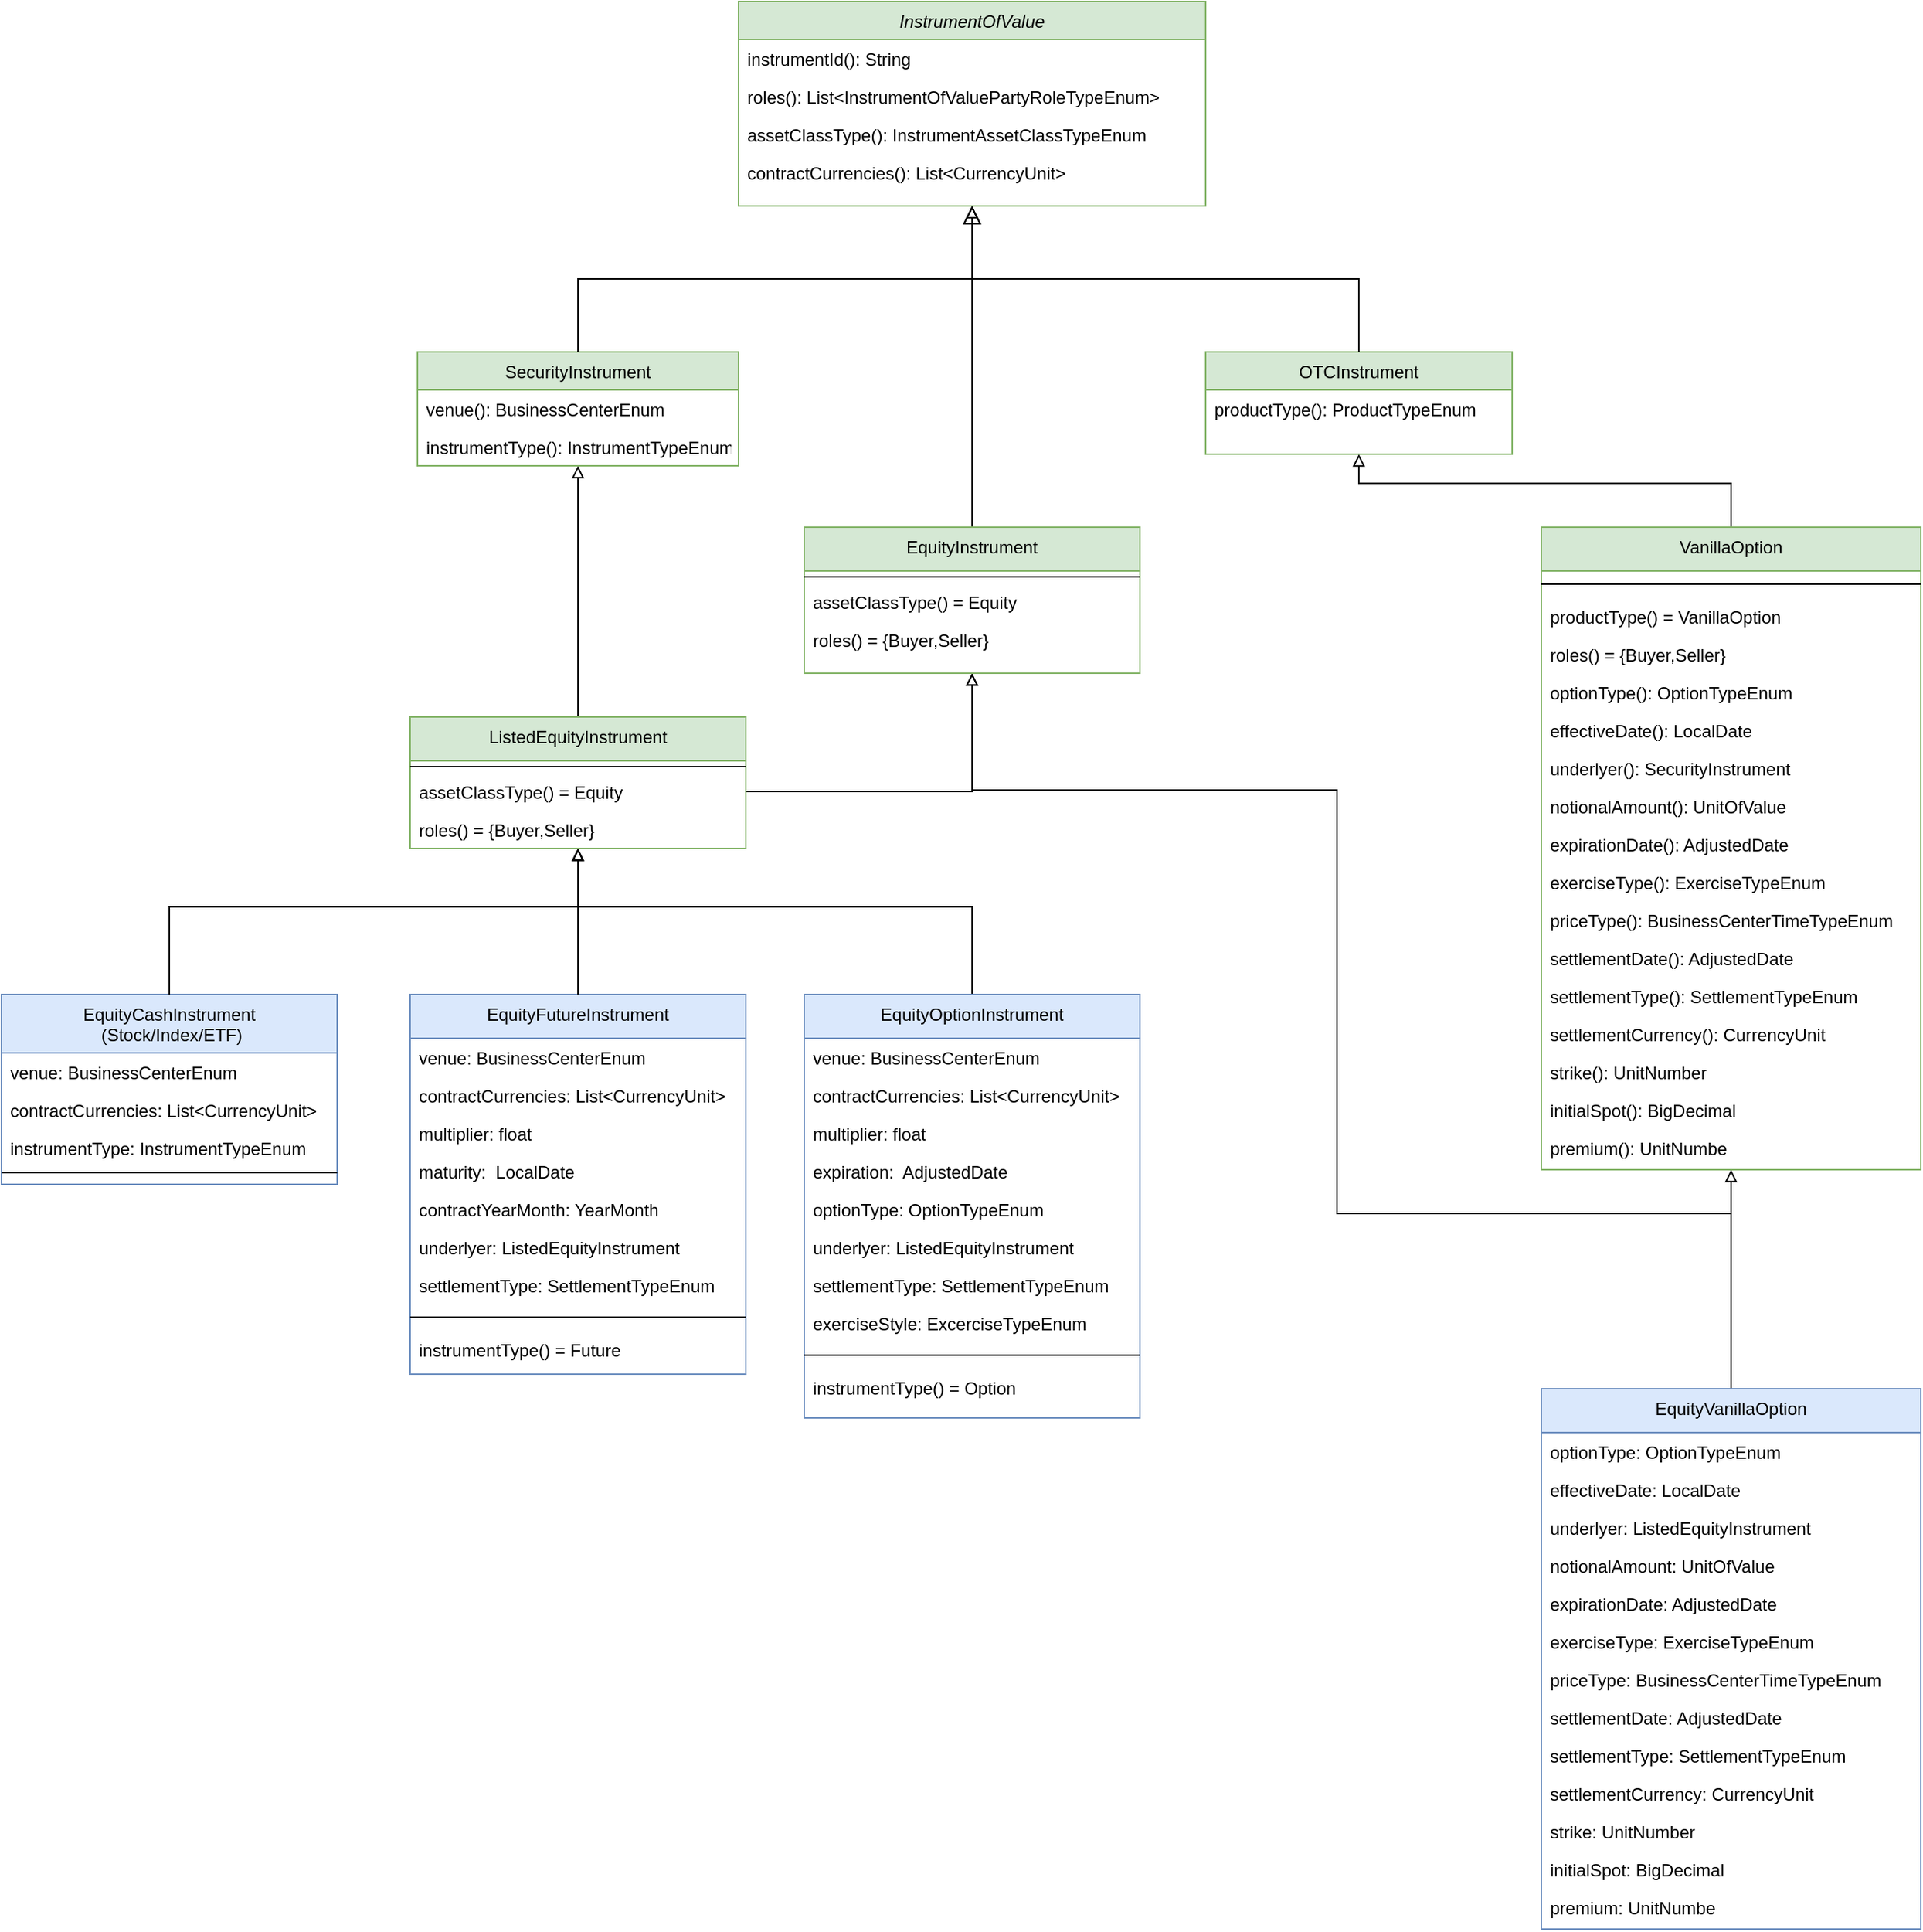 <mxfile version="15.8.2" type="github" pages="2">
  <diagram id="C5RBs43oDa-KdzZeNtuy" name="Instrument">
    <mxGraphModel dx="2013" dy="706" grid="1" gridSize="10" guides="1" tooltips="1" connect="1" arrows="1" fold="1" page="1" pageScale="1" pageWidth="827" pageHeight="1169" math="0" shadow="0">
      <root>
        <mxCell id="WIyWlLk6GJQsqaUBKTNV-0" />
        <mxCell id="WIyWlLk6GJQsqaUBKTNV-1" parent="WIyWlLk6GJQsqaUBKTNV-0" />
        <mxCell id="CF3aKrQkW5i8Ui00CiUc-56" style="edgeStyle=orthogonalEdgeStyle;rounded=0;orthogonalLoop=1;jettySize=auto;html=1;startArrow=block;startFill=0;endArrow=none;endFill=0;" parent="WIyWlLk6GJQsqaUBKTNV-1" source="zkfFHV4jXpPFQw0GAbJ--0" target="CF3aKrQkW5i8Ui00CiUc-49" edge="1">
          <mxGeometry relative="1" as="geometry" />
        </mxCell>
        <mxCell id="zkfFHV4jXpPFQw0GAbJ--0" value="InstrumentOfValue" style="swimlane;fontStyle=2;align=center;verticalAlign=top;childLayout=stackLayout;horizontal=1;startSize=26;horizontalStack=0;resizeParent=1;resizeLast=0;collapsible=1;marginBottom=0;rounded=0;shadow=0;strokeWidth=1;fillColor=#d5e8d4;strokeColor=#82b366;" parent="WIyWlLk6GJQsqaUBKTNV-1" vertex="1">
          <mxGeometry x="200" y="20" width="320" height="140" as="geometry">
            <mxRectangle x="230" y="140" width="160" height="26" as="alternateBounds" />
          </mxGeometry>
        </mxCell>
        <mxCell id="zkfFHV4jXpPFQw0GAbJ--1" value="instrumentId(): String" style="text;align=left;verticalAlign=top;spacingLeft=4;spacingRight=4;overflow=hidden;rotatable=0;points=[[0,0.5],[1,0.5]];portConstraint=eastwest;" parent="zkfFHV4jXpPFQw0GAbJ--0" vertex="1">
          <mxGeometry y="26" width="320" height="26" as="geometry" />
        </mxCell>
        <mxCell id="zkfFHV4jXpPFQw0GAbJ--5" value="roles(): List&lt;InstrumentOfValuePartyRoleTypeEnum&gt;" style="text;align=left;verticalAlign=top;spacingLeft=4;spacingRight=4;overflow=hidden;rotatable=0;points=[[0,0.5],[1,0.5]];portConstraint=eastwest;" parent="zkfFHV4jXpPFQw0GAbJ--0" vertex="1">
          <mxGeometry y="52" width="320" height="26" as="geometry" />
        </mxCell>
        <mxCell id="CF3aKrQkW5i8Ui00CiUc-0" value="assetClassType(): InstrumentAssetClassTypeEnum" style="text;align=left;verticalAlign=top;spacingLeft=4;spacingRight=4;overflow=hidden;rotatable=0;points=[[0,0.5],[1,0.5]];portConstraint=eastwest;" parent="zkfFHV4jXpPFQw0GAbJ--0" vertex="1">
          <mxGeometry y="78" width="320" height="26" as="geometry" />
        </mxCell>
        <mxCell id="CF3aKrQkW5i8Ui00CiUc-2" value="contractCurrencies(): List&lt;CurrencyUnit&gt;" style="text;align=left;verticalAlign=top;spacingLeft=4;spacingRight=4;overflow=hidden;rotatable=0;points=[[0,0.5],[1,0.5]];portConstraint=eastwest;" parent="zkfFHV4jXpPFQw0GAbJ--0" vertex="1">
          <mxGeometry y="104" width="320" height="28" as="geometry" />
        </mxCell>
        <mxCell id="CF3aKrQkW5i8Ui00CiUc-61" style="edgeStyle=orthogonalEdgeStyle;rounded=0;orthogonalLoop=1;jettySize=auto;html=1;startArrow=block;startFill=0;endArrow=none;endFill=0;" parent="WIyWlLk6GJQsqaUBKTNV-1" source="zkfFHV4jXpPFQw0GAbJ--6" target="CF3aKrQkW5i8Ui00CiUc-57" edge="1">
          <mxGeometry relative="1" as="geometry" />
        </mxCell>
        <mxCell id="zkfFHV4jXpPFQw0GAbJ--6" value="SecurityInstrument" style="swimlane;fontStyle=0;align=center;verticalAlign=top;childLayout=stackLayout;horizontal=1;startSize=26;horizontalStack=0;resizeParent=1;resizeLast=0;collapsible=1;marginBottom=0;rounded=0;shadow=0;strokeWidth=1;fillColor=#d5e8d4;strokeColor=#82b366;" parent="WIyWlLk6GJQsqaUBKTNV-1" vertex="1">
          <mxGeometry x="-20" y="260" width="220" height="78" as="geometry">
            <mxRectangle x="130" y="380" width="160" height="26" as="alternateBounds" />
          </mxGeometry>
        </mxCell>
        <mxCell id="zkfFHV4jXpPFQw0GAbJ--7" value="venue(): BusinessCenterEnum" style="text;align=left;verticalAlign=top;spacingLeft=4;spacingRight=4;overflow=hidden;rotatable=0;points=[[0,0.5],[1,0.5]];portConstraint=eastwest;" parent="zkfFHV4jXpPFQw0GAbJ--6" vertex="1">
          <mxGeometry y="26" width="220" height="26" as="geometry" />
        </mxCell>
        <mxCell id="CF3aKrQkW5i8Ui00CiUc-13" value="instrumentType(): InstrumentTypeEnum" style="text;align=left;verticalAlign=top;spacingLeft=4;spacingRight=4;overflow=hidden;rotatable=0;points=[[0,0.5],[1,0.5]];portConstraint=eastwest;" parent="zkfFHV4jXpPFQw0GAbJ--6" vertex="1">
          <mxGeometry y="52" width="220" height="26" as="geometry" />
        </mxCell>
        <mxCell id="zkfFHV4jXpPFQw0GAbJ--12" value="" style="endArrow=block;endSize=10;endFill=0;shadow=0;strokeWidth=1;rounded=0;edgeStyle=elbowEdgeStyle;elbow=vertical;" parent="WIyWlLk6GJQsqaUBKTNV-1" source="zkfFHV4jXpPFQw0GAbJ--6" target="zkfFHV4jXpPFQw0GAbJ--0" edge="1">
          <mxGeometry width="160" relative="1" as="geometry">
            <mxPoint x="200" y="203" as="sourcePoint" />
            <mxPoint x="200" y="203" as="targetPoint" />
          </mxGeometry>
        </mxCell>
        <mxCell id="CF3aKrQkW5i8Ui00CiUc-4" value="EquityCashInstrument&#xa; (Stock/Index/ETF)" style="swimlane;fontStyle=0;align=center;verticalAlign=top;childLayout=stackLayout;horizontal=1;startSize=40;horizontalStack=0;resizeParent=1;resizeLast=0;collapsible=1;marginBottom=0;rounded=0;shadow=0;strokeWidth=1;fillColor=#dae8fc;strokeColor=#6c8ebf;" parent="WIyWlLk6GJQsqaUBKTNV-1" vertex="1">
          <mxGeometry x="-305" y="700" width="230" height="130" as="geometry">
            <mxRectangle x="130" y="380" width="160" height="26" as="alternateBounds" />
          </mxGeometry>
        </mxCell>
        <mxCell id="CF3aKrQkW5i8Ui00CiUc-5" value="venue: BusinessCenterEnum" style="text;align=left;verticalAlign=top;spacingLeft=4;spacingRight=4;overflow=hidden;rotatable=0;points=[[0,0.5],[1,0.5]];portConstraint=eastwest;" parent="CF3aKrQkW5i8Ui00CiUc-4" vertex="1">
          <mxGeometry y="40" width="230" height="26" as="geometry" />
        </mxCell>
        <mxCell id="CF3aKrQkW5i8Ui00CiUc-19" value="contractCurrencies: List&lt;CurrencyUnit&gt;" style="text;align=left;verticalAlign=top;spacingLeft=4;spacingRight=4;overflow=hidden;rotatable=0;points=[[0,0.5],[1,0.5]];portConstraint=eastwest;" parent="CF3aKrQkW5i8Ui00CiUc-4" vertex="1">
          <mxGeometry y="66" width="230" height="26" as="geometry" />
        </mxCell>
        <mxCell id="CF3aKrQkW5i8Ui00CiUc-15" value="instrumentType: InstrumentTypeEnum" style="text;align=left;verticalAlign=top;spacingLeft=4;spacingRight=4;overflow=hidden;rotatable=0;points=[[0,0.5],[1,0.5]];portConstraint=eastwest;" parent="CF3aKrQkW5i8Ui00CiUc-4" vertex="1">
          <mxGeometry y="92" width="230" height="26" as="geometry" />
        </mxCell>
        <mxCell id="CF3aKrQkW5i8Ui00CiUc-6" value="" style="line;html=1;strokeWidth=1;align=left;verticalAlign=middle;spacingTop=-1;spacingLeft=3;spacingRight=3;rotatable=0;labelPosition=right;points=[];portConstraint=eastwest;" parent="CF3aKrQkW5i8Ui00CiUc-4" vertex="1">
          <mxGeometry y="118" width="230" height="8" as="geometry" />
        </mxCell>
        <mxCell id="CF3aKrQkW5i8Ui00CiUc-121" style="edgeStyle=orthogonalEdgeStyle;rounded=0;orthogonalLoop=1;jettySize=auto;html=1;startArrow=block;startFill=0;endArrow=none;endFill=0;" parent="WIyWlLk6GJQsqaUBKTNV-1" source="CF3aKrQkW5i8Ui00CiUc-7" target="CF3aKrQkW5i8Ui00CiUc-77" edge="1">
          <mxGeometry relative="1" as="geometry">
            <Array as="points">
              <mxPoint x="625" y="350" />
              <mxPoint x="880" y="350" />
            </Array>
          </mxGeometry>
        </mxCell>
        <mxCell id="CF3aKrQkW5i8Ui00CiUc-7" value="OTCInstrument" style="swimlane;fontStyle=0;align=center;verticalAlign=top;childLayout=stackLayout;horizontal=1;startSize=26;horizontalStack=0;resizeParent=1;resizeLast=0;collapsible=1;marginBottom=0;rounded=0;shadow=0;strokeWidth=1;fillColor=#d5e8d4;strokeColor=#82b366;" parent="WIyWlLk6GJQsqaUBKTNV-1" vertex="1">
          <mxGeometry x="520" y="260" width="210" height="70" as="geometry">
            <mxRectangle x="130" y="380" width="160" height="26" as="alternateBounds" />
          </mxGeometry>
        </mxCell>
        <mxCell id="CF3aKrQkW5i8Ui00CiUc-1" value="productType(): ProductTypeEnum" style="text;align=left;verticalAlign=top;spacingLeft=4;spacingRight=4;overflow=hidden;rotatable=0;points=[[0,0.5],[1,0.5]];portConstraint=eastwest;" parent="CF3aKrQkW5i8Ui00CiUc-7" vertex="1">
          <mxGeometry y="26" width="210" height="28" as="geometry" />
        </mxCell>
        <mxCell id="CF3aKrQkW5i8Ui00CiUc-10" value="" style="endArrow=block;endSize=10;endFill=0;shadow=0;strokeWidth=1;rounded=0;edgeStyle=elbowEdgeStyle;elbow=vertical;exitX=0.5;exitY=0;exitDx=0;exitDy=0;" parent="WIyWlLk6GJQsqaUBKTNV-1" source="CF3aKrQkW5i8Ui00CiUc-7" edge="1">
          <mxGeometry width="160" relative="1" as="geometry">
            <mxPoint x="490" y="270" as="sourcePoint" />
            <mxPoint x="360" y="160" as="targetPoint" />
          </mxGeometry>
        </mxCell>
        <mxCell id="CF3aKrQkW5i8Ui00CiUc-20" value="EquityFutureInstrument" style="swimlane;fontStyle=0;align=center;verticalAlign=top;childLayout=stackLayout;horizontal=1;startSize=30;horizontalStack=0;resizeParent=1;resizeLast=0;collapsible=1;marginBottom=0;rounded=0;shadow=0;strokeWidth=1;fillColor=#dae8fc;strokeColor=#6c8ebf;" parent="WIyWlLk6GJQsqaUBKTNV-1" vertex="1">
          <mxGeometry x="-25" y="700" width="230" height="260" as="geometry">
            <mxRectangle x="130" y="380" width="160" height="26" as="alternateBounds" />
          </mxGeometry>
        </mxCell>
        <mxCell id="CF3aKrQkW5i8Ui00CiUc-21" value="venue: BusinessCenterEnum" style="text;align=left;verticalAlign=top;spacingLeft=4;spacingRight=4;overflow=hidden;rotatable=0;points=[[0,0.5],[1,0.5]];portConstraint=eastwest;" parent="CF3aKrQkW5i8Ui00CiUc-20" vertex="1">
          <mxGeometry y="30" width="230" height="26" as="geometry" />
        </mxCell>
        <mxCell id="CF3aKrQkW5i8Ui00CiUc-22" value="contractCurrencies: List&lt;CurrencyUnit&gt;" style="text;align=left;verticalAlign=top;spacingLeft=4;spacingRight=4;overflow=hidden;rotatable=0;points=[[0,0.5],[1,0.5]];portConstraint=eastwest;" parent="CF3aKrQkW5i8Ui00CiUc-20" vertex="1">
          <mxGeometry y="56" width="230" height="26" as="geometry" />
        </mxCell>
        <mxCell id="CF3aKrQkW5i8Ui00CiUc-27" value="multiplier: float" style="text;align=left;verticalAlign=top;spacingLeft=4;spacingRight=4;overflow=hidden;rotatable=0;points=[[0,0.5],[1,0.5]];portConstraint=eastwest;" parent="CF3aKrQkW5i8Ui00CiUc-20" vertex="1">
          <mxGeometry y="82" width="230" height="26" as="geometry" />
        </mxCell>
        <mxCell id="CF3aKrQkW5i8Ui00CiUc-28" value="maturity:  LocalDate" style="text;align=left;verticalAlign=top;spacingLeft=4;spacingRight=4;overflow=hidden;rotatable=0;points=[[0,0.5],[1,0.5]];portConstraint=eastwest;" parent="CF3aKrQkW5i8Ui00CiUc-20" vertex="1">
          <mxGeometry y="108" width="230" height="26" as="geometry" />
        </mxCell>
        <mxCell id="CF3aKrQkW5i8Ui00CiUc-29" value="contractYearMonth: YearMonth" style="text;align=left;verticalAlign=top;spacingLeft=4;spacingRight=4;overflow=hidden;rotatable=0;points=[[0,0.5],[1,0.5]];portConstraint=eastwest;" parent="CF3aKrQkW5i8Ui00CiUc-20" vertex="1">
          <mxGeometry y="134" width="230" height="26" as="geometry" />
        </mxCell>
        <mxCell id="CF3aKrQkW5i8Ui00CiUc-30" value="underlyer: ListedEquityInstrument" style="text;align=left;verticalAlign=top;spacingLeft=4;spacingRight=4;overflow=hidden;rotatable=0;points=[[0,0.5],[1,0.5]];portConstraint=eastwest;" parent="CF3aKrQkW5i8Ui00CiUc-20" vertex="1">
          <mxGeometry y="160" width="230" height="26" as="geometry" />
        </mxCell>
        <mxCell id="CF3aKrQkW5i8Ui00CiUc-31" value="settlementType: SettlementTypeEnum" style="text;align=left;verticalAlign=top;spacingLeft=4;spacingRight=4;overflow=hidden;rotatable=0;points=[[0,0.5],[1,0.5]];portConstraint=eastwest;" parent="CF3aKrQkW5i8Ui00CiUc-20" vertex="1">
          <mxGeometry y="186" width="230" height="26" as="geometry" />
        </mxCell>
        <mxCell id="CF3aKrQkW5i8Ui00CiUc-24" value="" style="line;html=1;strokeWidth=1;align=left;verticalAlign=middle;spacingTop=-1;spacingLeft=3;spacingRight=3;rotatable=0;labelPosition=right;points=[];portConstraint=eastwest;" parent="CF3aKrQkW5i8Ui00CiUc-20" vertex="1">
          <mxGeometry y="212" width="230" height="18" as="geometry" />
        </mxCell>
        <mxCell id="CF3aKrQkW5i8Ui00CiUc-23" value="instrumentType() = Future" style="text;align=left;verticalAlign=top;spacingLeft=4;spacingRight=4;overflow=hidden;rotatable=0;points=[[0,0.5],[1,0.5]];portConstraint=eastwest;" parent="CF3aKrQkW5i8Ui00CiUc-20" vertex="1">
          <mxGeometry y="230" width="230" height="26" as="geometry" />
        </mxCell>
        <mxCell id="CF3aKrQkW5i8Ui00CiUc-62" style="edgeStyle=orthogonalEdgeStyle;rounded=0;orthogonalLoop=1;jettySize=auto;html=1;entryX=1;entryY=0.5;entryDx=0;entryDy=0;startArrow=block;startFill=0;endArrow=none;endFill=0;exitX=0.5;exitY=1;exitDx=0;exitDy=0;" parent="WIyWlLk6GJQsqaUBKTNV-1" source="CF3aKrQkW5i8Ui00CiUc-49" target="CF3aKrQkW5i8Ui00CiUc-59" edge="1">
          <mxGeometry relative="1" as="geometry">
            <mxPoint x="240" y="425" as="sourcePoint" />
            <Array as="points">
              <mxPoint x="360" y="561" />
            </Array>
          </mxGeometry>
        </mxCell>
        <mxCell id="CF3aKrQkW5i8Ui00CiUc-119" style="edgeStyle=orthogonalEdgeStyle;rounded=0;orthogonalLoop=1;jettySize=auto;html=1;entryX=0.5;entryY=0;entryDx=0;entryDy=0;startArrow=block;startFill=0;endArrow=none;endFill=0;" parent="WIyWlLk6GJQsqaUBKTNV-1" source="CF3aKrQkW5i8Ui00CiUc-49" target="CF3aKrQkW5i8Ui00CiUc-102" edge="1">
          <mxGeometry relative="1" as="geometry">
            <Array as="points">
              <mxPoint x="360" y="560" />
              <mxPoint x="610" y="560" />
              <mxPoint x="610" y="850" />
              <mxPoint x="880" y="850" />
            </Array>
          </mxGeometry>
        </mxCell>
        <mxCell id="CF3aKrQkW5i8Ui00CiUc-49" value="EquityInstrument" style="swimlane;fontStyle=0;align=center;verticalAlign=top;childLayout=stackLayout;horizontal=1;startSize=30;horizontalStack=0;resizeParent=1;resizeLast=0;collapsible=1;marginBottom=0;rounded=0;shadow=0;strokeWidth=1;fillColor=#d5e8d4;strokeColor=#82b366;" parent="WIyWlLk6GJQsqaUBKTNV-1" vertex="1">
          <mxGeometry x="245" y="380" width="230" height="100" as="geometry">
            <mxRectangle x="130" y="380" width="160" height="26" as="alternateBounds" />
          </mxGeometry>
        </mxCell>
        <mxCell id="CF3aKrQkW5i8Ui00CiUc-53" value="" style="line;html=1;strokeWidth=1;align=left;verticalAlign=middle;spacingTop=-1;spacingLeft=3;spacingRight=3;rotatable=0;labelPosition=right;points=[];portConstraint=eastwest;" parent="CF3aKrQkW5i8Ui00CiUc-49" vertex="1">
          <mxGeometry y="30" width="230" height="8" as="geometry" />
        </mxCell>
        <mxCell id="CF3aKrQkW5i8Ui00CiUc-54" value="assetClassType() = Equity" style="text;align=left;verticalAlign=top;spacingLeft=4;spacingRight=4;overflow=hidden;rotatable=0;points=[[0,0.5],[1,0.5]];portConstraint=eastwest;" parent="CF3aKrQkW5i8Ui00CiUc-49" vertex="1">
          <mxGeometry y="38" width="230" height="26" as="geometry" />
        </mxCell>
        <mxCell id="CF3aKrQkW5i8Ui00CiUc-55" value="roles() = {Buyer,Seller}" style="text;align=left;verticalAlign=top;spacingLeft=4;spacingRight=4;overflow=hidden;rotatable=0;points=[[0,0.5],[1,0.5]];portConstraint=eastwest;" parent="CF3aKrQkW5i8Ui00CiUc-49" vertex="1">
          <mxGeometry y="64" width="230" height="26" as="geometry" />
        </mxCell>
        <mxCell id="CF3aKrQkW5i8Ui00CiUc-73" style="edgeStyle=orthogonalEdgeStyle;rounded=0;orthogonalLoop=1;jettySize=auto;html=1;entryX=0.5;entryY=0;entryDx=0;entryDy=0;startArrow=block;startFill=0;endArrow=none;endFill=0;" parent="WIyWlLk6GJQsqaUBKTNV-1" source="CF3aKrQkW5i8Ui00CiUc-57" target="CF3aKrQkW5i8Ui00CiUc-4" edge="1">
          <mxGeometry relative="1" as="geometry">
            <Array as="points">
              <mxPoint x="90" y="640" />
              <mxPoint x="-190" y="640" />
            </Array>
          </mxGeometry>
        </mxCell>
        <mxCell id="CF3aKrQkW5i8Ui00CiUc-74" style="edgeStyle=orthogonalEdgeStyle;rounded=0;orthogonalLoop=1;jettySize=auto;html=1;startArrow=block;startFill=0;endArrow=none;endFill=0;" parent="WIyWlLk6GJQsqaUBKTNV-1" source="CF3aKrQkW5i8Ui00CiUc-57" target="CF3aKrQkW5i8Ui00CiUc-20" edge="1">
          <mxGeometry relative="1" as="geometry" />
        </mxCell>
        <mxCell id="CF3aKrQkW5i8Ui00CiUc-75" style="edgeStyle=orthogonalEdgeStyle;rounded=0;orthogonalLoop=1;jettySize=auto;html=1;startArrow=block;startFill=0;endArrow=none;endFill=0;" parent="WIyWlLk6GJQsqaUBKTNV-1" source="CF3aKrQkW5i8Ui00CiUc-57" target="CF3aKrQkW5i8Ui00CiUc-63" edge="1">
          <mxGeometry relative="1" as="geometry">
            <Array as="points">
              <mxPoint x="90" y="640" />
              <mxPoint x="360" y="640" />
            </Array>
          </mxGeometry>
        </mxCell>
        <mxCell id="CF3aKrQkW5i8Ui00CiUc-57" value="ListedEquityInstrument" style="swimlane;fontStyle=0;align=center;verticalAlign=top;childLayout=stackLayout;horizontal=1;startSize=30;horizontalStack=0;resizeParent=1;resizeLast=0;collapsible=1;marginBottom=0;rounded=0;shadow=0;strokeWidth=1;fillColor=#d5e8d4;strokeColor=#82b366;" parent="WIyWlLk6GJQsqaUBKTNV-1" vertex="1">
          <mxGeometry x="-25" y="510" width="230" height="90" as="geometry">
            <mxRectangle x="130" y="380" width="160" height="26" as="alternateBounds" />
          </mxGeometry>
        </mxCell>
        <mxCell id="CF3aKrQkW5i8Ui00CiUc-58" value="" style="line;html=1;strokeWidth=1;align=left;verticalAlign=middle;spacingTop=-1;spacingLeft=3;spacingRight=3;rotatable=0;labelPosition=right;points=[];portConstraint=eastwest;" parent="CF3aKrQkW5i8Ui00CiUc-57" vertex="1">
          <mxGeometry y="30" width="230" height="8" as="geometry" />
        </mxCell>
        <mxCell id="CF3aKrQkW5i8Ui00CiUc-59" value="assetClassType() = Equity" style="text;align=left;verticalAlign=top;spacingLeft=4;spacingRight=4;overflow=hidden;rotatable=0;points=[[0,0.5],[1,0.5]];portConstraint=eastwest;" parent="CF3aKrQkW5i8Ui00CiUc-57" vertex="1">
          <mxGeometry y="38" width="230" height="26" as="geometry" />
        </mxCell>
        <mxCell id="CF3aKrQkW5i8Ui00CiUc-60" value="roles() = {Buyer,Seller}" style="text;align=left;verticalAlign=top;spacingLeft=4;spacingRight=4;overflow=hidden;rotatable=0;points=[[0,0.5],[1,0.5]];portConstraint=eastwest;" parent="CF3aKrQkW5i8Ui00CiUc-57" vertex="1">
          <mxGeometry y="64" width="230" height="26" as="geometry" />
        </mxCell>
        <mxCell id="CF3aKrQkW5i8Ui00CiUc-63" value="EquityOptionInstrument" style="swimlane;fontStyle=0;align=center;verticalAlign=top;childLayout=stackLayout;horizontal=1;startSize=30;horizontalStack=0;resizeParent=1;resizeLast=0;collapsible=1;marginBottom=0;rounded=0;shadow=0;strokeWidth=1;fillColor=#dae8fc;strokeColor=#6c8ebf;" parent="WIyWlLk6GJQsqaUBKTNV-1" vertex="1">
          <mxGeometry x="245" y="700" width="230" height="290" as="geometry">
            <mxRectangle x="130" y="380" width="160" height="26" as="alternateBounds" />
          </mxGeometry>
        </mxCell>
        <mxCell id="CF3aKrQkW5i8Ui00CiUc-64" value="venue: BusinessCenterEnum" style="text;align=left;verticalAlign=top;spacingLeft=4;spacingRight=4;overflow=hidden;rotatable=0;points=[[0,0.5],[1,0.5]];portConstraint=eastwest;" parent="CF3aKrQkW5i8Ui00CiUc-63" vertex="1">
          <mxGeometry y="30" width="230" height="26" as="geometry" />
        </mxCell>
        <mxCell id="CF3aKrQkW5i8Ui00CiUc-65" value="contractCurrencies: List&lt;CurrencyUnit&gt;" style="text;align=left;verticalAlign=top;spacingLeft=4;spacingRight=4;overflow=hidden;rotatable=0;points=[[0,0.5],[1,0.5]];portConstraint=eastwest;" parent="CF3aKrQkW5i8Ui00CiUc-63" vertex="1">
          <mxGeometry y="56" width="230" height="26" as="geometry" />
        </mxCell>
        <mxCell id="CF3aKrQkW5i8Ui00CiUc-66" value="multiplier: float" style="text;align=left;verticalAlign=top;spacingLeft=4;spacingRight=4;overflow=hidden;rotatable=0;points=[[0,0.5],[1,0.5]];portConstraint=eastwest;" parent="CF3aKrQkW5i8Ui00CiUc-63" vertex="1">
          <mxGeometry y="82" width="230" height="26" as="geometry" />
        </mxCell>
        <mxCell id="CF3aKrQkW5i8Ui00CiUc-67" value="expiration:  AdjustedDate" style="text;align=left;verticalAlign=top;spacingLeft=4;spacingRight=4;overflow=hidden;rotatable=0;points=[[0,0.5],[1,0.5]];portConstraint=eastwest;" parent="CF3aKrQkW5i8Ui00CiUc-63" vertex="1">
          <mxGeometry y="108" width="230" height="26" as="geometry" />
        </mxCell>
        <mxCell id="CF3aKrQkW5i8Ui00CiUc-68" value="optionType: OptionTypeEnum" style="text;align=left;verticalAlign=top;spacingLeft=4;spacingRight=4;overflow=hidden;rotatable=0;points=[[0,0.5],[1,0.5]];portConstraint=eastwest;" parent="CF3aKrQkW5i8Ui00CiUc-63" vertex="1">
          <mxGeometry y="134" width="230" height="26" as="geometry" />
        </mxCell>
        <mxCell id="CF3aKrQkW5i8Ui00CiUc-69" value="underlyer: ListedEquityInstrument" style="text;align=left;verticalAlign=top;spacingLeft=4;spacingRight=4;overflow=hidden;rotatable=0;points=[[0,0.5],[1,0.5]];portConstraint=eastwest;" parent="CF3aKrQkW5i8Ui00CiUc-63" vertex="1">
          <mxGeometry y="160" width="230" height="26" as="geometry" />
        </mxCell>
        <mxCell id="CF3aKrQkW5i8Ui00CiUc-70" value="settlementType: SettlementTypeEnum" style="text;align=left;verticalAlign=top;spacingLeft=4;spacingRight=4;overflow=hidden;rotatable=0;points=[[0,0.5],[1,0.5]];portConstraint=eastwest;" parent="CF3aKrQkW5i8Ui00CiUc-63" vertex="1">
          <mxGeometry y="186" width="230" height="26" as="geometry" />
        </mxCell>
        <mxCell id="CF3aKrQkW5i8Ui00CiUc-76" value="exerciseStyle: ExcerciseTypeEnum" style="text;align=left;verticalAlign=top;spacingLeft=4;spacingRight=4;overflow=hidden;rotatable=0;points=[[0,0.5],[1,0.5]];portConstraint=eastwest;" parent="CF3aKrQkW5i8Ui00CiUc-63" vertex="1">
          <mxGeometry y="212" width="230" height="26" as="geometry" />
        </mxCell>
        <mxCell id="CF3aKrQkW5i8Ui00CiUc-71" value="" style="line;html=1;strokeWidth=1;align=left;verticalAlign=middle;spacingTop=-1;spacingLeft=3;spacingRight=3;rotatable=0;labelPosition=right;points=[];portConstraint=eastwest;" parent="CF3aKrQkW5i8Ui00CiUc-63" vertex="1">
          <mxGeometry y="238" width="230" height="18" as="geometry" />
        </mxCell>
        <mxCell id="CF3aKrQkW5i8Ui00CiUc-72" value="instrumentType() = Option" style="text;align=left;verticalAlign=top;spacingLeft=4;spacingRight=4;overflow=hidden;rotatable=0;points=[[0,0.5],[1,0.5]];portConstraint=eastwest;" parent="CF3aKrQkW5i8Ui00CiUc-63" vertex="1">
          <mxGeometry y="256" width="230" height="26" as="geometry" />
        </mxCell>
        <mxCell id="CF3aKrQkW5i8Ui00CiUc-120" style="edgeStyle=orthogonalEdgeStyle;rounded=0;orthogonalLoop=1;jettySize=auto;html=1;startArrow=block;startFill=0;endArrow=none;endFill=0;entryX=0.5;entryY=0;entryDx=0;entryDy=0;" parent="WIyWlLk6GJQsqaUBKTNV-1" source="CF3aKrQkW5i8Ui00CiUc-77" target="CF3aKrQkW5i8Ui00CiUc-102" edge="1">
          <mxGeometry relative="1" as="geometry">
            <mxPoint x="880" y="920" as="targetPoint" />
          </mxGeometry>
        </mxCell>
        <mxCell id="CF3aKrQkW5i8Ui00CiUc-77" value="VanillaOption" style="swimlane;fontStyle=0;align=center;verticalAlign=top;childLayout=stackLayout;horizontal=1;startSize=30;horizontalStack=0;resizeParent=1;resizeLast=0;collapsible=1;marginBottom=0;rounded=0;shadow=0;strokeWidth=1;fillColor=#d5e8d4;strokeColor=#82b366;" parent="WIyWlLk6GJQsqaUBKTNV-1" vertex="1">
          <mxGeometry x="750" y="380" width="260" height="440" as="geometry">
            <mxRectangle x="130" y="380" width="160" height="26" as="alternateBounds" />
          </mxGeometry>
        </mxCell>
        <mxCell id="CF3aKrQkW5i8Ui00CiUc-86" value="" style="line;html=1;strokeWidth=1;align=left;verticalAlign=middle;spacingTop=-1;spacingLeft=3;spacingRight=3;rotatable=0;labelPosition=right;points=[];portConstraint=eastwest;" parent="CF3aKrQkW5i8Ui00CiUc-77" vertex="1">
          <mxGeometry y="30" width="260" height="18" as="geometry" />
        </mxCell>
        <mxCell id="CF3aKrQkW5i8Ui00CiUc-87" value="productType() = VanillaOption" style="text;align=left;verticalAlign=top;spacingLeft=4;spacingRight=4;overflow=hidden;rotatable=0;points=[[0,0.5],[1,0.5]];portConstraint=eastwest;" parent="CF3aKrQkW5i8Ui00CiUc-77" vertex="1">
          <mxGeometry y="48" width="260" height="26" as="geometry" />
        </mxCell>
        <mxCell id="CF3aKrQkW5i8Ui00CiUc-88" value="roles() = {Buyer,Seller}" style="text;align=left;verticalAlign=top;spacingLeft=4;spacingRight=4;overflow=hidden;rotatable=0;points=[[0,0.5],[1,0.5]];portConstraint=eastwest;" parent="CF3aKrQkW5i8Ui00CiUc-77" vertex="1">
          <mxGeometry y="74" width="260" height="26" as="geometry" />
        </mxCell>
        <mxCell id="CF3aKrQkW5i8Ui00CiUc-90" value="optionType(): OptionTypeEnum" style="text;align=left;verticalAlign=top;spacingLeft=4;spacingRight=4;overflow=hidden;rotatable=0;points=[[0,0.5],[1,0.5]];portConstraint=eastwest;" parent="CF3aKrQkW5i8Ui00CiUc-77" vertex="1">
          <mxGeometry y="100" width="260" height="26" as="geometry" />
        </mxCell>
        <mxCell id="CF3aKrQkW5i8Ui00CiUc-89" value="effectiveDate(): LocalDate" style="text;align=left;verticalAlign=top;spacingLeft=4;spacingRight=4;overflow=hidden;rotatable=0;points=[[0,0.5],[1,0.5]];portConstraint=eastwest;" parent="CF3aKrQkW5i8Ui00CiUc-77" vertex="1">
          <mxGeometry y="126" width="260" height="26" as="geometry" />
        </mxCell>
        <mxCell id="CF3aKrQkW5i8Ui00CiUc-91" value="underlyer(): SecurityInstrument" style="text;align=left;verticalAlign=top;spacingLeft=4;spacingRight=4;overflow=hidden;rotatable=0;points=[[0,0.5],[1,0.5]];portConstraint=eastwest;" parent="CF3aKrQkW5i8Ui00CiUc-77" vertex="1">
          <mxGeometry y="152" width="260" height="26" as="geometry" />
        </mxCell>
        <mxCell id="CF3aKrQkW5i8Ui00CiUc-92" value="notionalAmount(): UnitOfValue" style="text;align=left;verticalAlign=top;spacingLeft=4;spacingRight=4;overflow=hidden;rotatable=0;points=[[0,0.5],[1,0.5]];portConstraint=eastwest;" parent="CF3aKrQkW5i8Ui00CiUc-77" vertex="1">
          <mxGeometry y="178" width="260" height="26" as="geometry" />
        </mxCell>
        <mxCell id="CF3aKrQkW5i8Ui00CiUc-93" value="expirationDate(): AdjustedDate" style="text;align=left;verticalAlign=top;spacingLeft=4;spacingRight=4;overflow=hidden;rotatable=0;points=[[0,0.5],[1,0.5]];portConstraint=eastwest;" parent="CF3aKrQkW5i8Ui00CiUc-77" vertex="1">
          <mxGeometry y="204" width="260" height="26" as="geometry" />
        </mxCell>
        <mxCell id="CF3aKrQkW5i8Ui00CiUc-94" value="exerciseType(): ExerciseTypeEnum" style="text;align=left;verticalAlign=top;spacingLeft=4;spacingRight=4;overflow=hidden;rotatable=0;points=[[0,0.5],[1,0.5]];portConstraint=eastwest;" parent="CF3aKrQkW5i8Ui00CiUc-77" vertex="1">
          <mxGeometry y="230" width="260" height="26" as="geometry" />
        </mxCell>
        <mxCell id="CF3aKrQkW5i8Ui00CiUc-95" value="priceType(): BusinessCenterTimeTypeEnum" style="text;align=left;verticalAlign=top;spacingLeft=4;spacingRight=4;overflow=hidden;rotatable=0;points=[[0,0.5],[1,0.5]];portConstraint=eastwest;" parent="CF3aKrQkW5i8Ui00CiUc-77" vertex="1">
          <mxGeometry y="256" width="260" height="26" as="geometry" />
        </mxCell>
        <mxCell id="CF3aKrQkW5i8Ui00CiUc-96" value="settlementDate(): AdjustedDate&#xa;" style="text;align=left;verticalAlign=top;spacingLeft=4;spacingRight=4;overflow=hidden;rotatable=0;points=[[0,0.5],[1,0.5]];portConstraint=eastwest;" parent="CF3aKrQkW5i8Ui00CiUc-77" vertex="1">
          <mxGeometry y="282" width="260" height="26" as="geometry" />
        </mxCell>
        <mxCell id="CF3aKrQkW5i8Ui00CiUc-97" value="settlementType(): SettlementTypeEnum" style="text;align=left;verticalAlign=top;spacingLeft=4;spacingRight=4;overflow=hidden;rotatable=0;points=[[0,0.5],[1,0.5]];portConstraint=eastwest;" parent="CF3aKrQkW5i8Ui00CiUc-77" vertex="1">
          <mxGeometry y="308" width="260" height="26" as="geometry" />
        </mxCell>
        <mxCell id="CF3aKrQkW5i8Ui00CiUc-98" value="settlementCurrency(): CurrencyUnit" style="text;align=left;verticalAlign=top;spacingLeft=4;spacingRight=4;overflow=hidden;rotatable=0;points=[[0,0.5],[1,0.5]];portConstraint=eastwest;" parent="CF3aKrQkW5i8Ui00CiUc-77" vertex="1">
          <mxGeometry y="334" width="260" height="26" as="geometry" />
        </mxCell>
        <mxCell id="CF3aKrQkW5i8Ui00CiUc-99" value="strike(): UnitNumber" style="text;align=left;verticalAlign=top;spacingLeft=4;spacingRight=4;overflow=hidden;rotatable=0;points=[[0,0.5],[1,0.5]];portConstraint=eastwest;" parent="CF3aKrQkW5i8Ui00CiUc-77" vertex="1">
          <mxGeometry y="360" width="260" height="26" as="geometry" />
        </mxCell>
        <mxCell id="CF3aKrQkW5i8Ui00CiUc-100" value="initialSpot(): BigDecimal" style="text;align=left;verticalAlign=top;spacingLeft=4;spacingRight=4;overflow=hidden;rotatable=0;points=[[0,0.5],[1,0.5]];portConstraint=eastwest;" parent="CF3aKrQkW5i8Ui00CiUc-77" vertex="1">
          <mxGeometry y="386" width="260" height="26" as="geometry" />
        </mxCell>
        <mxCell id="CF3aKrQkW5i8Ui00CiUc-101" value="premium(): UnitNumbe" style="text;align=left;verticalAlign=top;spacingLeft=4;spacingRight=4;overflow=hidden;rotatable=0;points=[[0,0.5],[1,0.5]];portConstraint=eastwest;" parent="CF3aKrQkW5i8Ui00CiUc-77" vertex="1">
          <mxGeometry y="412" width="260" height="26" as="geometry" />
        </mxCell>
        <mxCell id="CF3aKrQkW5i8Ui00CiUc-102" value="EquityVanillaOption" style="swimlane;fontStyle=0;align=center;verticalAlign=top;childLayout=stackLayout;horizontal=1;startSize=30;horizontalStack=0;resizeParent=1;resizeLast=0;collapsible=1;marginBottom=0;rounded=0;shadow=0;strokeWidth=1;fillColor=#dae8fc;strokeColor=#6c8ebf;" parent="WIyWlLk6GJQsqaUBKTNV-1" vertex="1">
          <mxGeometry x="750" y="970" width="260" height="370" as="geometry">
            <mxRectangle x="130" y="380" width="160" height="26" as="alternateBounds" />
          </mxGeometry>
        </mxCell>
        <mxCell id="CF3aKrQkW5i8Ui00CiUc-106" value="optionType: OptionTypeEnum" style="text;align=left;verticalAlign=top;spacingLeft=4;spacingRight=4;overflow=hidden;rotatable=0;points=[[0,0.5],[1,0.5]];portConstraint=eastwest;" parent="CF3aKrQkW5i8Ui00CiUc-102" vertex="1">
          <mxGeometry y="30" width="260" height="26" as="geometry" />
        </mxCell>
        <mxCell id="CF3aKrQkW5i8Ui00CiUc-107" value="effectiveDate: LocalDate" style="text;align=left;verticalAlign=top;spacingLeft=4;spacingRight=4;overflow=hidden;rotatable=0;points=[[0,0.5],[1,0.5]];portConstraint=eastwest;" parent="CF3aKrQkW5i8Ui00CiUc-102" vertex="1">
          <mxGeometry y="56" width="260" height="26" as="geometry" />
        </mxCell>
        <mxCell id="CF3aKrQkW5i8Ui00CiUc-108" value="underlyer: ListedEquityInstrument" style="text;align=left;verticalAlign=top;spacingLeft=4;spacingRight=4;overflow=hidden;rotatable=0;points=[[0,0.5],[1,0.5]];portConstraint=eastwest;" parent="CF3aKrQkW5i8Ui00CiUc-102" vertex="1">
          <mxGeometry y="82" width="260" height="26" as="geometry" />
        </mxCell>
        <mxCell id="CF3aKrQkW5i8Ui00CiUc-109" value="notionalAmount: UnitOfValue" style="text;align=left;verticalAlign=top;spacingLeft=4;spacingRight=4;overflow=hidden;rotatable=0;points=[[0,0.5],[1,0.5]];portConstraint=eastwest;" parent="CF3aKrQkW5i8Ui00CiUc-102" vertex="1">
          <mxGeometry y="108" width="260" height="26" as="geometry" />
        </mxCell>
        <mxCell id="CF3aKrQkW5i8Ui00CiUc-110" value="expirationDate: AdjustedDate" style="text;align=left;verticalAlign=top;spacingLeft=4;spacingRight=4;overflow=hidden;rotatable=0;points=[[0,0.5],[1,0.5]];portConstraint=eastwest;" parent="CF3aKrQkW5i8Ui00CiUc-102" vertex="1">
          <mxGeometry y="134" width="260" height="26" as="geometry" />
        </mxCell>
        <mxCell id="CF3aKrQkW5i8Ui00CiUc-111" value="exerciseType: ExerciseTypeEnum" style="text;align=left;verticalAlign=top;spacingLeft=4;spacingRight=4;overflow=hidden;rotatable=0;points=[[0,0.5],[1,0.5]];portConstraint=eastwest;" parent="CF3aKrQkW5i8Ui00CiUc-102" vertex="1">
          <mxGeometry y="160" width="260" height="26" as="geometry" />
        </mxCell>
        <mxCell id="CF3aKrQkW5i8Ui00CiUc-112" value="priceType: BusinessCenterTimeTypeEnum" style="text;align=left;verticalAlign=top;spacingLeft=4;spacingRight=4;overflow=hidden;rotatable=0;points=[[0,0.5],[1,0.5]];portConstraint=eastwest;" parent="CF3aKrQkW5i8Ui00CiUc-102" vertex="1">
          <mxGeometry y="186" width="260" height="26" as="geometry" />
        </mxCell>
        <mxCell id="CF3aKrQkW5i8Ui00CiUc-113" value="settlementDate: AdjustedDate&#xa;" style="text;align=left;verticalAlign=top;spacingLeft=4;spacingRight=4;overflow=hidden;rotatable=0;points=[[0,0.5],[1,0.5]];portConstraint=eastwest;" parent="CF3aKrQkW5i8Ui00CiUc-102" vertex="1">
          <mxGeometry y="212" width="260" height="26" as="geometry" />
        </mxCell>
        <mxCell id="CF3aKrQkW5i8Ui00CiUc-114" value="settlementType: SettlementTypeEnum" style="text;align=left;verticalAlign=top;spacingLeft=4;spacingRight=4;overflow=hidden;rotatable=0;points=[[0,0.5],[1,0.5]];portConstraint=eastwest;" parent="CF3aKrQkW5i8Ui00CiUc-102" vertex="1">
          <mxGeometry y="238" width="260" height="26" as="geometry" />
        </mxCell>
        <mxCell id="CF3aKrQkW5i8Ui00CiUc-115" value="settlementCurrency: CurrencyUnit" style="text;align=left;verticalAlign=top;spacingLeft=4;spacingRight=4;overflow=hidden;rotatable=0;points=[[0,0.5],[1,0.5]];portConstraint=eastwest;" parent="CF3aKrQkW5i8Ui00CiUc-102" vertex="1">
          <mxGeometry y="264" width="260" height="26" as="geometry" />
        </mxCell>
        <mxCell id="CF3aKrQkW5i8Ui00CiUc-116" value="strike: UnitNumber" style="text;align=left;verticalAlign=top;spacingLeft=4;spacingRight=4;overflow=hidden;rotatable=0;points=[[0,0.5],[1,0.5]];portConstraint=eastwest;" parent="CF3aKrQkW5i8Ui00CiUc-102" vertex="1">
          <mxGeometry y="290" width="260" height="26" as="geometry" />
        </mxCell>
        <mxCell id="CF3aKrQkW5i8Ui00CiUc-117" value="initialSpot: BigDecimal" style="text;align=left;verticalAlign=top;spacingLeft=4;spacingRight=4;overflow=hidden;rotatable=0;points=[[0,0.5],[1,0.5]];portConstraint=eastwest;" parent="CF3aKrQkW5i8Ui00CiUc-102" vertex="1">
          <mxGeometry y="316" width="260" height="26" as="geometry" />
        </mxCell>
        <mxCell id="CF3aKrQkW5i8Ui00CiUc-118" value="premium: UnitNumbe" style="text;align=left;verticalAlign=top;spacingLeft=4;spacingRight=4;overflow=hidden;rotatable=0;points=[[0,0.5],[1,0.5]];portConstraint=eastwest;" parent="CF3aKrQkW5i8Ui00CiUc-102" vertex="1">
          <mxGeometry y="342" width="260" height="26" as="geometry" />
        </mxCell>
      </root>
    </mxGraphModel>
  </diagram>
  <diagram id="ew8PHZUhfETG6hWEcZPZ" name="Trade">
    <mxGraphModel dx="818" dy="487" grid="1" gridSize="10" guides="1" tooltips="1" connect="1" arrows="1" fold="1" page="1" pageScale="1" pageWidth="827" pageHeight="1169" math="0" shadow="0">
      <root>
        <mxCell id="cf7MfvfyNznJGbvgnscW-0" />
        <mxCell id="cf7MfvfyNznJGbvgnscW-1" parent="cf7MfvfyNznJGbvgnscW-0" />
        <mxCell id="HzI2bR7QmZMDvBQQEEOE-0" value="Trade" style="swimlane;fontStyle=0;align=center;verticalAlign=top;childLayout=stackLayout;horizontal=1;startSize=30;horizontalStack=0;resizeParent=1;resizeLast=0;collapsible=1;marginBottom=0;rounded=0;shadow=0;strokeWidth=1;" vertex="1" parent="cf7MfvfyNznJGbvgnscW-1">
          <mxGeometry x="140" y="300" width="320" height="278" as="geometry">
            <mxRectangle x="130" y="380" width="160" height="26" as="alternateBounds" />
          </mxGeometry>
        </mxCell>
        <mxCell id="FQzkOHFaZOVVtLJwkVyi-0" value="tradeId: String" style="text;align=left;verticalAlign=top;spacingLeft=4;spacingRight=4;overflow=hidden;rotatable=0;points=[[0,0.5],[1,0.5]];portConstraint=eastwest;" vertex="1" parent="HzI2bR7QmZMDvBQQEEOE-0">
          <mxGeometry y="30" width="320" height="26" as="geometry" />
        </mxCell>
        <mxCell id="FQzkOHFaZOVVtLJwkVyi-2" value="tradeDate: LocalDate" style="text;align=left;verticalAlign=top;spacingLeft=4;spacingRight=4;overflow=hidden;rotatable=0;points=[[0,0.5],[1,0.5]];portConstraint=eastwest;" vertex="1" parent="HzI2bR7QmZMDvBQQEEOE-0">
          <mxGeometry y="56" width="320" height="26" as="geometry" />
        </mxCell>
        <mxCell id="FQzkOHFaZOVVtLJwkVyi-3" value="book: String" style="text;align=left;verticalAlign=top;spacingLeft=4;spacingRight=4;overflow=hidden;rotatable=0;points=[[0,0.5],[1,0.5]];portConstraint=eastwest;" vertex="1" parent="HzI2bR7QmZMDvBQQEEOE-0">
          <mxGeometry y="82" width="320" height="26" as="geometry" />
        </mxCell>
        <mxCell id="FQzkOHFaZOVVtLJwkVyi-4" value="trader: String" style="text;align=left;verticalAlign=top;spacingLeft=4;spacingRight=4;overflow=hidden;rotatable=0;points=[[0,0.5],[1,0.5]];portConstraint=eastwest;" vertex="1" parent="HzI2bR7QmZMDvBQQEEOE-0">
          <mxGeometry y="108" width="320" height="26" as="geometry" />
        </mxCell>
        <mxCell id="FQzkOHFaZOVVtLJwkVyi-5" value="positions: List&lt;Position&gt;" style="text;align=left;verticalAlign=top;spacingLeft=4;spacingRight=4;overflow=hidden;rotatable=0;points=[[0,0.5],[1,0.5]];portConstraint=eastwest;" vertex="1" parent="HzI2bR7QmZMDvBQQEEOE-0">
          <mxGeometry y="134" width="320" height="26" as="geometry" />
        </mxCell>
        <mxCell id="FQzkOHFaZOVVtLJwkVyi-6" value="nonEconomicPartyRoles: List&lt;NonEconomicPartyRole&gt;" style="text;align=left;verticalAlign=top;spacingLeft=4;spacingRight=4;overflow=hidden;rotatable=0;points=[[0,0.5],[1,0.5]];portConstraint=eastwest;" vertex="1" parent="HzI2bR7QmZMDvBQQEEOE-0">
          <mxGeometry y="160" width="320" height="26" as="geometry" />
        </mxCell>
        <mxCell id="FQzkOHFaZOVVtLJwkVyi-7" value="tradeStatus: TradeStatusEnum" style="text;align=left;verticalAlign=top;spacingLeft=4;spacingRight=4;overflow=hidden;rotatable=0;points=[[0,0.5],[1,0.5]];portConstraint=eastwest;" vertex="1" parent="HzI2bR7QmZMDvBQQEEOE-0">
          <mxGeometry y="186" width="320" height="26" as="geometry" />
        </mxCell>
        <mxCell id="FQzkOHFaZOVVtLJwkVyi-8" value="comment: String" style="text;align=left;verticalAlign=top;spacingLeft=4;spacingRight=4;overflow=hidden;rotatable=0;points=[[0,0.5],[1,0.5]];portConstraint=eastwest;" vertex="1" parent="HzI2bR7QmZMDvBQQEEOE-0">
          <mxGeometry y="212" width="320" height="26" as="geometry" />
        </mxCell>
        <mxCell id="HzI2bR7QmZMDvBQQEEOE-1" value="" style="line;html=1;strokeWidth=1;align=left;verticalAlign=middle;spacingTop=-1;spacingLeft=3;spacingRight=3;rotatable=0;labelPosition=right;points=[];portConstraint=eastwest;" vertex="1" parent="HzI2bR7QmZMDvBQQEEOE-0">
          <mxGeometry y="238" width="320" height="40" as="geometry" />
        </mxCell>
        <mxCell id="FQzkOHFaZOVVtLJwkVyi-9" value="Position" style="swimlane;fontStyle=0;align=center;verticalAlign=top;childLayout=stackLayout;horizontal=1;startSize=30;horizontalStack=0;resizeParent=1;resizeLast=0;collapsible=1;marginBottom=0;rounded=0;shadow=0;strokeWidth=1;" vertex="1" parent="cf7MfvfyNznJGbvgnscW-1">
          <mxGeometry x="630" y="290" width="320" height="226" as="geometry">
            <mxRectangle x="130" y="380" width="160" height="26" as="alternateBounds" />
          </mxGeometry>
        </mxCell>
        <mxCell id="FQzkOHFaZOVVtLJwkVyi-10" value="positionId: String" style="text;align=left;verticalAlign=top;spacingLeft=4;spacingRight=4;overflow=hidden;rotatable=0;points=[[0,0.5],[1,0.5]];portConstraint=eastwest;" vertex="1" parent="FQzkOHFaZOVVtLJwkVyi-9">
          <mxGeometry y="30" width="320" height="26" as="geometry" />
        </mxCell>
        <mxCell id="FQzkOHFaZOVVtLJwkVyi-11" value="counterParty: Party" style="text;align=left;verticalAlign=top;spacingLeft=4;spacingRight=4;overflow=hidden;rotatable=0;points=[[0,0.5],[1,0.5]];portConstraint=eastwest;" vertex="1" parent="FQzkOHFaZOVVtLJwkVyi-9">
          <mxGeometry y="56" width="320" height="26" as="geometry" />
        </mxCell>
        <mxCell id="FQzkOHFaZOVVtLJwkVyi-12" value="positionBook: String" style="text;align=left;verticalAlign=top;spacingLeft=4;spacingRight=4;overflow=hidden;rotatable=0;points=[[0,0.5],[1,0.5]];portConstraint=eastwest;" vertex="1" parent="FQzkOHFaZOVVtLJwkVyi-9">
          <mxGeometry y="82" width="320" height="26" as="geometry" />
        </mxCell>
        <mxCell id="FQzkOHFaZOVVtLJwkVyi-13" value="quantity: float" style="text;align=left;verticalAlign=top;spacingLeft=4;spacingRight=4;overflow=hidden;rotatable=0;points=[[0,0.5],[1,0.5]];portConstraint=eastwest;" vertex="1" parent="FQzkOHFaZOVVtLJwkVyi-9">
          <mxGeometry y="108" width="320" height="26" as="geometry" />
        </mxCell>
        <mxCell id="FQzkOHFaZOVVtLJwkVyi-14" value="accountAllocation: List&lt;AccountAllocation&gt;" style="text;align=left;verticalAlign=top;spacingLeft=4;spacingRight=4;overflow=hidden;rotatable=0;points=[[0,0.5],[1,0.5]];portConstraint=eastwest;" vertex="1" parent="FQzkOHFaZOVVtLJwkVyi-9">
          <mxGeometry y="134" width="320" height="26" as="geometry" />
        </mxCell>
        <mxCell id="FQzkOHFaZOVVtLJwkVyi-17" value="asset: Asset" style="text;align=left;verticalAlign=top;spacingLeft=4;spacingRight=4;overflow=hidden;rotatable=0;points=[[0,0.5],[1,0.5]];portConstraint=eastwest;" vertex="1" parent="FQzkOHFaZOVVtLJwkVyi-9">
          <mxGeometry y="160" width="320" height="26" as="geometry" />
        </mxCell>
        <mxCell id="FQzkOHFaZOVVtLJwkVyi-18" value="" style="line;html=1;strokeWidth=1;align=left;verticalAlign=middle;spacingTop=-1;spacingLeft=3;spacingRight=3;rotatable=0;labelPosition=right;points=[];portConstraint=eastwest;" vertex="1" parent="FQzkOHFaZOVVtLJwkVyi-9">
          <mxGeometry y="186" width="320" height="40" as="geometry" />
        </mxCell>
        <mxCell id="FQzkOHFaZOVVtLJwkVyi-22" style="edgeStyle=orthogonalEdgeStyle;rounded=0;orthogonalLoop=1;jettySize=auto;html=1;entryX=-0.003;entryY=0.06;entryDx=0;entryDy=0;entryPerimeter=0;" edge="1" parent="cf7MfvfyNznJGbvgnscW-1" source="FQzkOHFaZOVVtLJwkVyi-5" target="FQzkOHFaZOVVtLJwkVyi-9">
          <mxGeometry relative="1" as="geometry" />
        </mxCell>
        <mxCell id="FQzkOHFaZOVVtLJwkVyi-23" value="Asset" style="swimlane;fontStyle=0;align=center;verticalAlign=top;childLayout=stackLayout;horizontal=1;startSize=30;horizontalStack=0;resizeParent=1;resizeLast=0;collapsible=1;marginBottom=0;rounded=0;shadow=0;strokeWidth=1;" vertex="1" parent="cf7MfvfyNznJGbvgnscW-1">
          <mxGeometry x="630" y="620" width="320" height="122" as="geometry">
            <mxRectangle x="130" y="380" width="160" height="26" as="alternateBounds" />
          </mxGeometry>
        </mxCell>
        <mxCell id="FQzkOHFaZOVVtLJwkVyi-24" value="instrumentOfValue: InstrumentOfValue" style="text;align=left;verticalAlign=top;spacingLeft=4;spacingRight=4;overflow=hidden;rotatable=0;points=[[0,0.5],[1,0.5]];portConstraint=eastwest;" vertex="1" parent="FQzkOHFaZOVVtLJwkVyi-23">
          <mxGeometry y="30" width="320" height="26" as="geometry" />
        </mxCell>
        <mxCell id="FQzkOHFaZOVVtLJwkVyi-25" value="partyRoles: List&lt;PartyRole&gt;" style="text;align=left;verticalAlign=top;spacingLeft=4;spacingRight=4;overflow=hidden;rotatable=0;points=[[0,0.5],[1,0.5]];portConstraint=eastwest;" vertex="1" parent="FQzkOHFaZOVVtLJwkVyi-23">
          <mxGeometry y="56" width="320" height="26" as="geometry" />
        </mxCell>
        <mxCell id="FQzkOHFaZOVVtLJwkVyi-30" value="" style="line;html=1;strokeWidth=1;align=left;verticalAlign=middle;spacingTop=-1;spacingLeft=3;spacingRight=3;rotatable=0;labelPosition=right;points=[];portConstraint=eastwest;" vertex="1" parent="FQzkOHFaZOVVtLJwkVyi-23">
          <mxGeometry y="82" width="320" height="40" as="geometry" />
        </mxCell>
        <mxCell id="FQzkOHFaZOVVtLJwkVyi-31" style="edgeStyle=orthogonalEdgeStyle;rounded=0;orthogonalLoop=1;jettySize=auto;html=1;" edge="1" parent="cf7MfvfyNznJGbvgnscW-1" source="FQzkOHFaZOVVtLJwkVyi-17" target="FQzkOHFaZOVVtLJwkVyi-23">
          <mxGeometry relative="1" as="geometry" />
        </mxCell>
      </root>
    </mxGraphModel>
  </diagram>
</mxfile>
